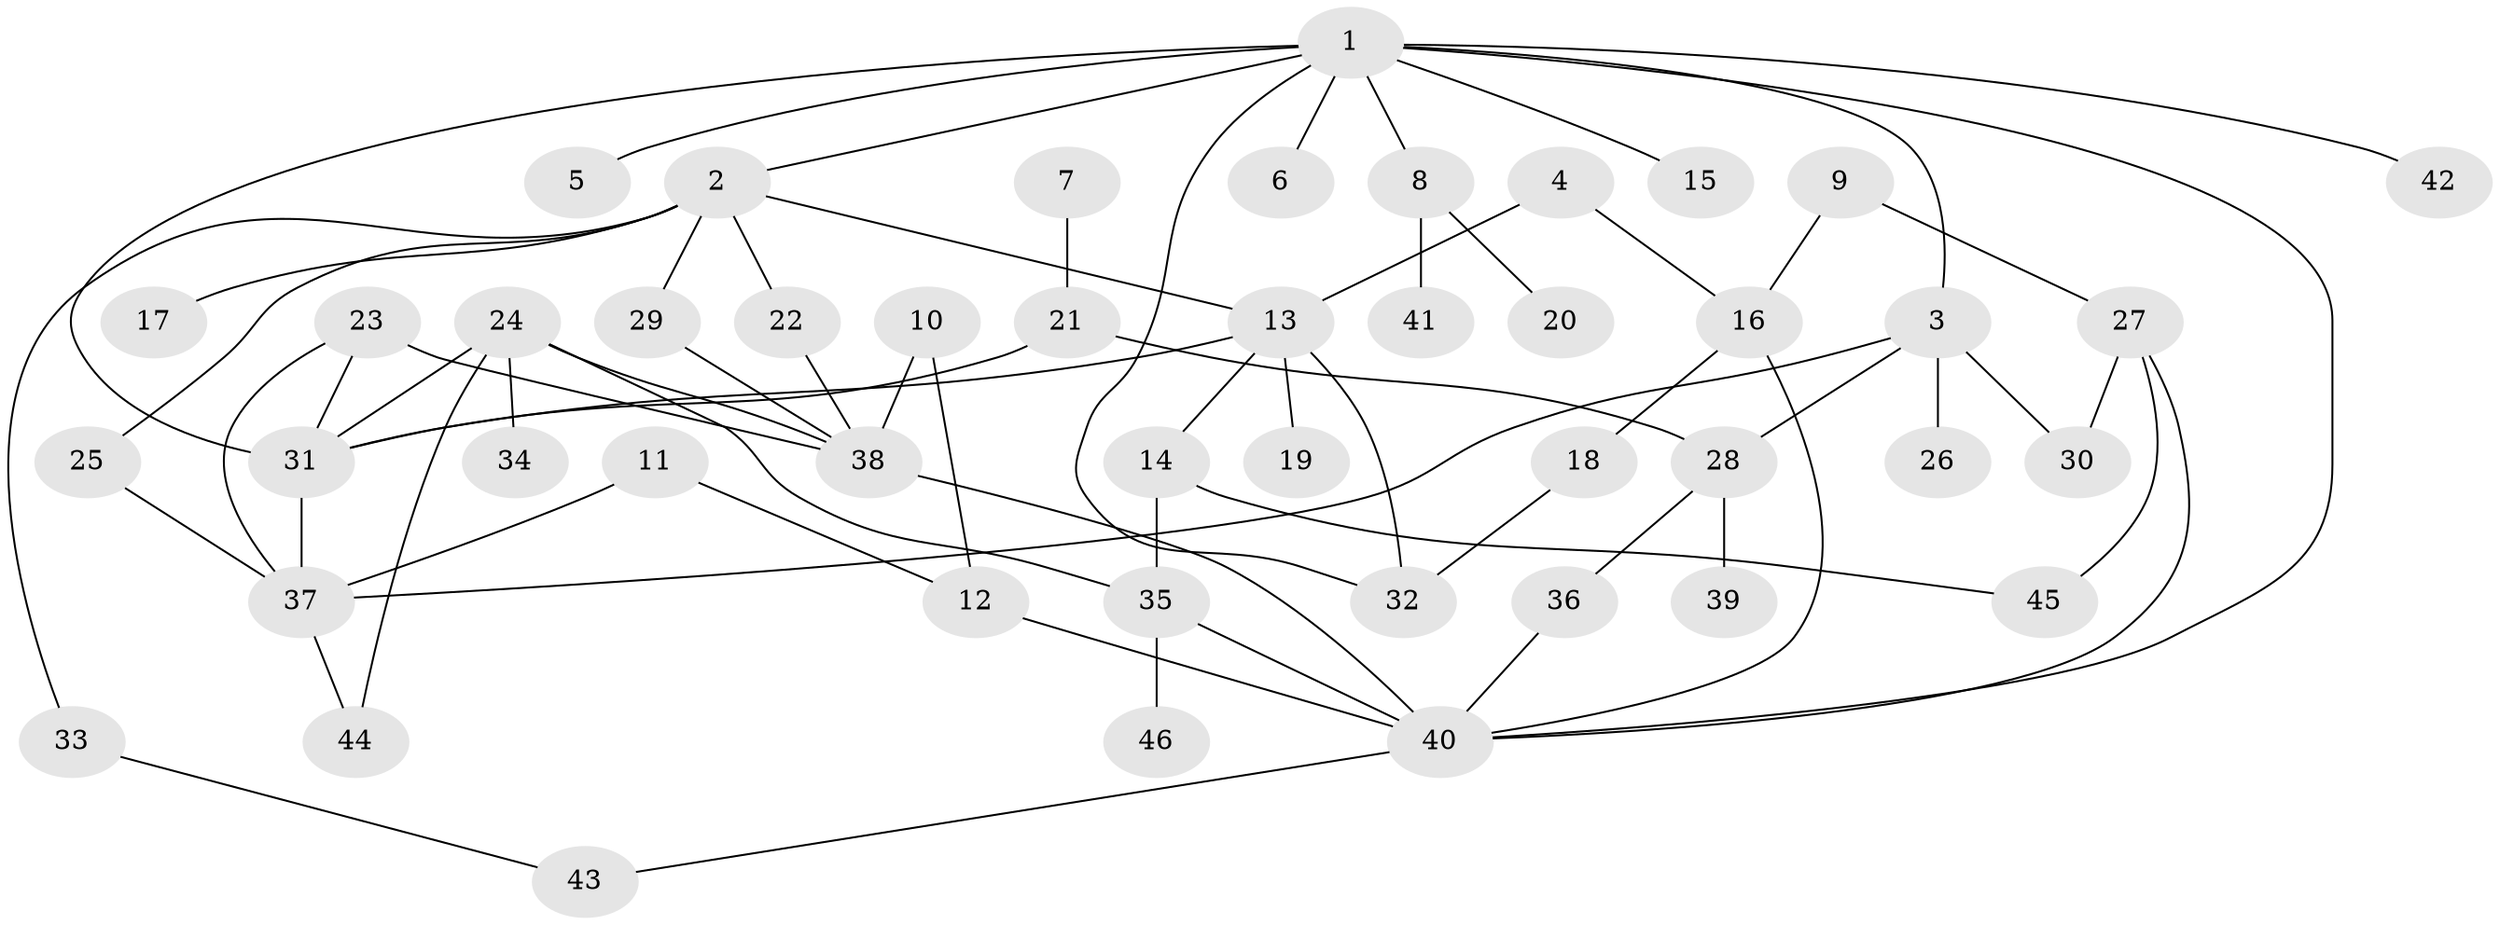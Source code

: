 // original degree distribution, {8: 0.021739130434782608, 5: 0.05434782608695652, 4: 0.09782608695652174, 3: 0.1956521739130435, 1: 0.31521739130434784, 7: 0.021739130434782608, 2: 0.29347826086956524}
// Generated by graph-tools (version 1.1) at 2025/49/03/09/25 03:49:21]
// undirected, 46 vertices, 67 edges
graph export_dot {
graph [start="1"]
  node [color=gray90,style=filled];
  1;
  2;
  3;
  4;
  5;
  6;
  7;
  8;
  9;
  10;
  11;
  12;
  13;
  14;
  15;
  16;
  17;
  18;
  19;
  20;
  21;
  22;
  23;
  24;
  25;
  26;
  27;
  28;
  29;
  30;
  31;
  32;
  33;
  34;
  35;
  36;
  37;
  38;
  39;
  40;
  41;
  42;
  43;
  44;
  45;
  46;
  1 -- 2 [weight=1.0];
  1 -- 3 [weight=1.0];
  1 -- 5 [weight=1.0];
  1 -- 6 [weight=1.0];
  1 -- 8 [weight=1.0];
  1 -- 15 [weight=1.0];
  1 -- 31 [weight=1.0];
  1 -- 32 [weight=1.0];
  1 -- 40 [weight=1.0];
  1 -- 42 [weight=1.0];
  2 -- 13 [weight=1.0];
  2 -- 17 [weight=1.0];
  2 -- 22 [weight=1.0];
  2 -- 25 [weight=1.0];
  2 -- 29 [weight=1.0];
  2 -- 33 [weight=1.0];
  3 -- 26 [weight=1.0];
  3 -- 28 [weight=1.0];
  3 -- 30 [weight=1.0];
  3 -- 37 [weight=1.0];
  4 -- 13 [weight=1.0];
  4 -- 16 [weight=1.0];
  7 -- 21 [weight=1.0];
  8 -- 20 [weight=1.0];
  8 -- 41 [weight=1.0];
  9 -- 16 [weight=1.0];
  9 -- 27 [weight=1.0];
  10 -- 12 [weight=1.0];
  10 -- 38 [weight=1.0];
  11 -- 12 [weight=1.0];
  11 -- 37 [weight=1.0];
  12 -- 40 [weight=1.0];
  13 -- 14 [weight=1.0];
  13 -- 19 [weight=1.0];
  13 -- 31 [weight=1.0];
  13 -- 32 [weight=1.0];
  14 -- 35 [weight=1.0];
  14 -- 45 [weight=1.0];
  16 -- 18 [weight=1.0];
  16 -- 40 [weight=1.0];
  18 -- 32 [weight=1.0];
  21 -- 28 [weight=1.0];
  21 -- 31 [weight=1.0];
  22 -- 38 [weight=1.0];
  23 -- 31 [weight=2.0];
  23 -- 37 [weight=1.0];
  23 -- 38 [weight=1.0];
  24 -- 31 [weight=1.0];
  24 -- 34 [weight=1.0];
  24 -- 35 [weight=1.0];
  24 -- 38 [weight=1.0];
  24 -- 44 [weight=1.0];
  25 -- 37 [weight=1.0];
  27 -- 30 [weight=1.0];
  27 -- 40 [weight=1.0];
  27 -- 45 [weight=1.0];
  28 -- 36 [weight=1.0];
  28 -- 39 [weight=1.0];
  29 -- 38 [weight=1.0];
  31 -- 37 [weight=1.0];
  33 -- 43 [weight=1.0];
  35 -- 40 [weight=1.0];
  35 -- 46 [weight=1.0];
  36 -- 40 [weight=1.0];
  37 -- 44 [weight=1.0];
  38 -- 40 [weight=1.0];
  40 -- 43 [weight=1.0];
}
